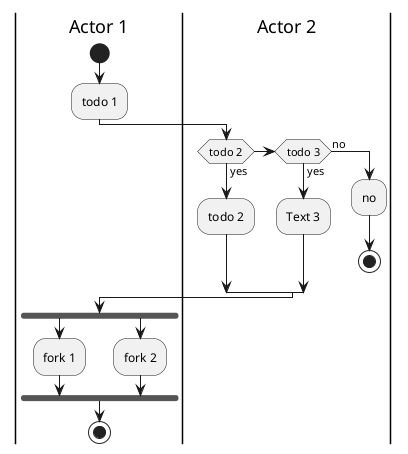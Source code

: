 @startuml sample

|Actor 1|

start
:todo 1;

|Actor 2|

if (todo 2) then (yes)
  :todo 2;
elseif (todo 3) then (yes)
  :Text 3;
else (no)
  :no;
  stop
endif

|Actor 1|

fork
  :fork 1;
fork again
  :fork 2;
end fork

stop

@enduml